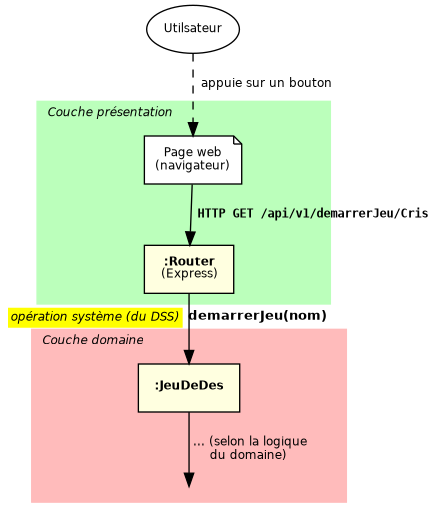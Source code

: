 @startdot
digraph G {
	graph [/* labelloc=top,label="Software System - System Context",fontname="Helvetica",fontsize=12 */];
	edge [fontname="Helvetica",fontsize=9,labelfontname="Helvetica",labelfontsize=9];
	node [fontname="Helvetica",fontsize=9, shape=box, style=filled, fillcolor="white"];

   	c0 [label="Utilsateur", shape=oval]
    subgraph cluster_0 {
        style=filled;
		label = "Couche présentation"; labeljust=l; fontname="Helvetica-Oblique";fontsize=9;
        color = "#bbffbb";
	    c1 [label="Page web\n(navigateur)", shape=note]
    	c1 -> c2 [label=" HTTP GET /api/v1/demarrerJeu/Cris", fontname="Courier-Bold"];
        c11 [label="" , shape=none, fillcolor=invis]
        c13 [label="" , shape=none, fillcolor=invis]
	    c2 [label=<<TABLE BORDER="0" ALIGN="LEFT"><TR><TD><B>:Router</B><BR/>(Express)</TD></TR></TABLE>>, style=filled, fillcolor=lightyellow]
    	c11 -> c13 [label="", style=invis];
	}
    subgraph cluster_1 {
        style=filled; color = "#ffbbbb";
		label = "Couche domaine"; labeljust=l; fontname="Helvetica-Oblique";fontsize=9;
	    c4 [label="", shape=point, fillcolor=invis, color=invis]
	    c5 [label="", shape=none, fillcolor=invis]
    	c3 [label=<<TABLE BORDER="0" ALIGN="LEFT"><TR><TD><b>:JeuDeDes</b></TD></TR></TABLE>>, style=filled, fillcolor=lightyellow]
	    c6 [label="", shape=none, fillcolor=invis]
    }

    c2 -> c3 [taillabel=<<TABLE BORDER="0" ALIGN="LEFT"><TR><TD VALIGN="MIDDLE" BGCOLOR="yellow"><FONT FACE="Helvetica-Oblique" POINT-SIZE="9">op&eacute;ration syst&egrave;me (du DSS)</FONT></TD><TD><FONT FACE="Helvetica" POINT-SIZE="10"><B>demarrerJeu(nom)</B></FONT></TD></TR></TABLE>>,
	         labeldistance = 2.3, labelangle=-40]

	c0 -> c1 [label="  appuie sur un bouton", style=dashed, labeljust=r];
    c3 -> c4 [label=" ... (selon la logique\ndu domaine)"]
}
@enddot
